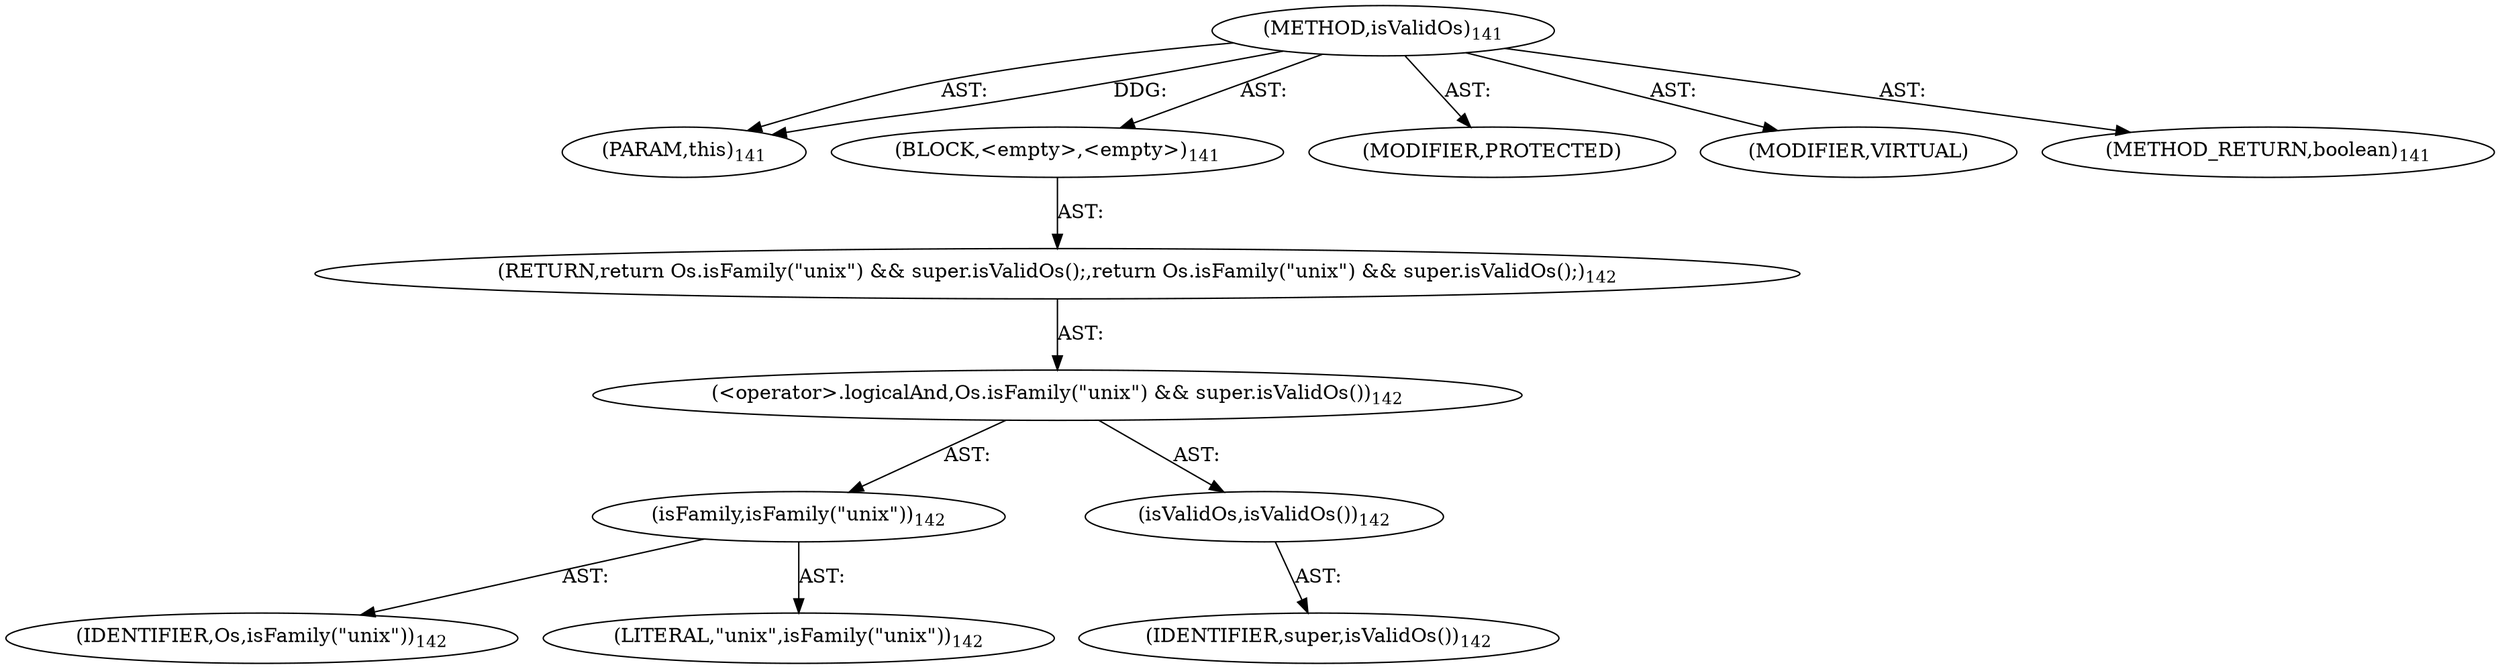 digraph "isValidOs" {  
"111669149701" [label = <(METHOD,isValidOs)<SUB>141</SUB>> ]
"115964117001" [label = <(PARAM,this)<SUB>141</SUB>> ]
"25769803784" [label = <(BLOCK,&lt;empty&gt;,&lt;empty&gt;)<SUB>141</SUB>> ]
"146028888064" [label = <(RETURN,return Os.isFamily(&quot;unix&quot;) &amp;&amp; super.isValidOs();,return Os.isFamily(&quot;unix&quot;) &amp;&amp; super.isValidOs();)<SUB>142</SUB>> ]
"30064771101" [label = <(&lt;operator&gt;.logicalAnd,Os.isFamily(&quot;unix&quot;) &amp;&amp; super.isValidOs())<SUB>142</SUB>> ]
"30064771102" [label = <(isFamily,isFamily(&quot;unix&quot;))<SUB>142</SUB>> ]
"68719476759" [label = <(IDENTIFIER,Os,isFamily(&quot;unix&quot;))<SUB>142</SUB>> ]
"90194313222" [label = <(LITERAL,&quot;unix&quot;,isFamily(&quot;unix&quot;))<SUB>142</SUB>> ]
"30064771103" [label = <(isValidOs,isValidOs())<SUB>142</SUB>> ]
"68719476760" [label = <(IDENTIFIER,super,isValidOs())<SUB>142</SUB>> ]
"133143986186" [label = <(MODIFIER,PROTECTED)> ]
"133143986187" [label = <(MODIFIER,VIRTUAL)> ]
"128849018885" [label = <(METHOD_RETURN,boolean)<SUB>141</SUB>> ]
  "111669149701" -> "115964117001"  [ label = "AST: "] 
  "111669149701" -> "25769803784"  [ label = "AST: "] 
  "111669149701" -> "133143986186"  [ label = "AST: "] 
  "111669149701" -> "133143986187"  [ label = "AST: "] 
  "111669149701" -> "128849018885"  [ label = "AST: "] 
  "25769803784" -> "146028888064"  [ label = "AST: "] 
  "146028888064" -> "30064771101"  [ label = "AST: "] 
  "30064771101" -> "30064771102"  [ label = "AST: "] 
  "30064771101" -> "30064771103"  [ label = "AST: "] 
  "30064771102" -> "68719476759"  [ label = "AST: "] 
  "30064771102" -> "90194313222"  [ label = "AST: "] 
  "30064771103" -> "68719476760"  [ label = "AST: "] 
  "111669149701" -> "115964117001"  [ label = "DDG: "] 
}
